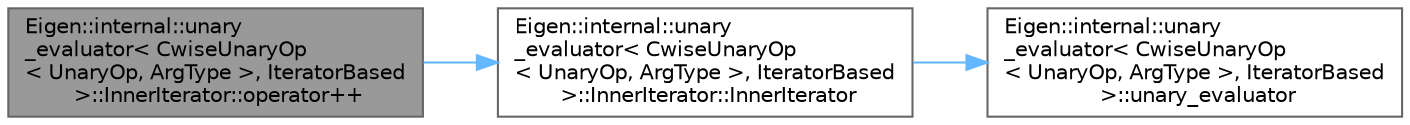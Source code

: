 digraph "Eigen::internal::unary_evaluator&lt; CwiseUnaryOp&lt; UnaryOp, ArgType &gt;, IteratorBased &gt;::InnerIterator::operator++"
{
 // LATEX_PDF_SIZE
  bgcolor="transparent";
  edge [fontname=Helvetica,fontsize=10,labelfontname=Helvetica,labelfontsize=10];
  node [fontname=Helvetica,fontsize=10,shape=box,height=0.2,width=0.4];
  rankdir="LR";
  Node1 [id="Node000001",label="Eigen::internal::unary\l_evaluator\< CwiseUnaryOp\l\< UnaryOp, ArgType \>, IteratorBased\l \>::InnerIterator::operator++",height=0.2,width=0.4,color="gray40", fillcolor="grey60", style="filled", fontcolor="black",tooltip=" "];
  Node1 -> Node2 [id="edge3_Node000001_Node000002",color="steelblue1",style="solid",tooltip=" "];
  Node2 [id="Node000002",label="Eigen::internal::unary\l_evaluator\< CwiseUnaryOp\l\< UnaryOp, ArgType \>, IteratorBased\l \>::InnerIterator::InnerIterator",height=0.2,width=0.4,color="grey40", fillcolor="white", style="filled",URL="$class_eigen_1_1internal_1_1unary__evaluator_3_01_cwise_unary_op_3_01_unary_op_00_01_arg_type_01_629bdbe0b310981fdaf6bb6b6c73ef55.html#a549767003aa22c3238af8b8f107927c0",tooltip=" "];
  Node2 -> Node3 [id="edge4_Node000002_Node000003",color="steelblue1",style="solid",tooltip=" "];
  Node3 [id="Node000003",label="Eigen::internal::unary\l_evaluator\< CwiseUnaryOp\l\< UnaryOp, ArgType \>, IteratorBased\l \>::unary_evaluator",height=0.2,width=0.4,color="grey40", fillcolor="white", style="filled",URL="$struct_eigen_1_1internal_1_1unary__evaluator_3_01_cwise_unary_op_3_01_unary_op_00_01_arg_type_01_4_00_01_iterator_based_01_4.html#a0dff2d37c1bc909ad7a7ed74869808e1",tooltip=" "];
}
